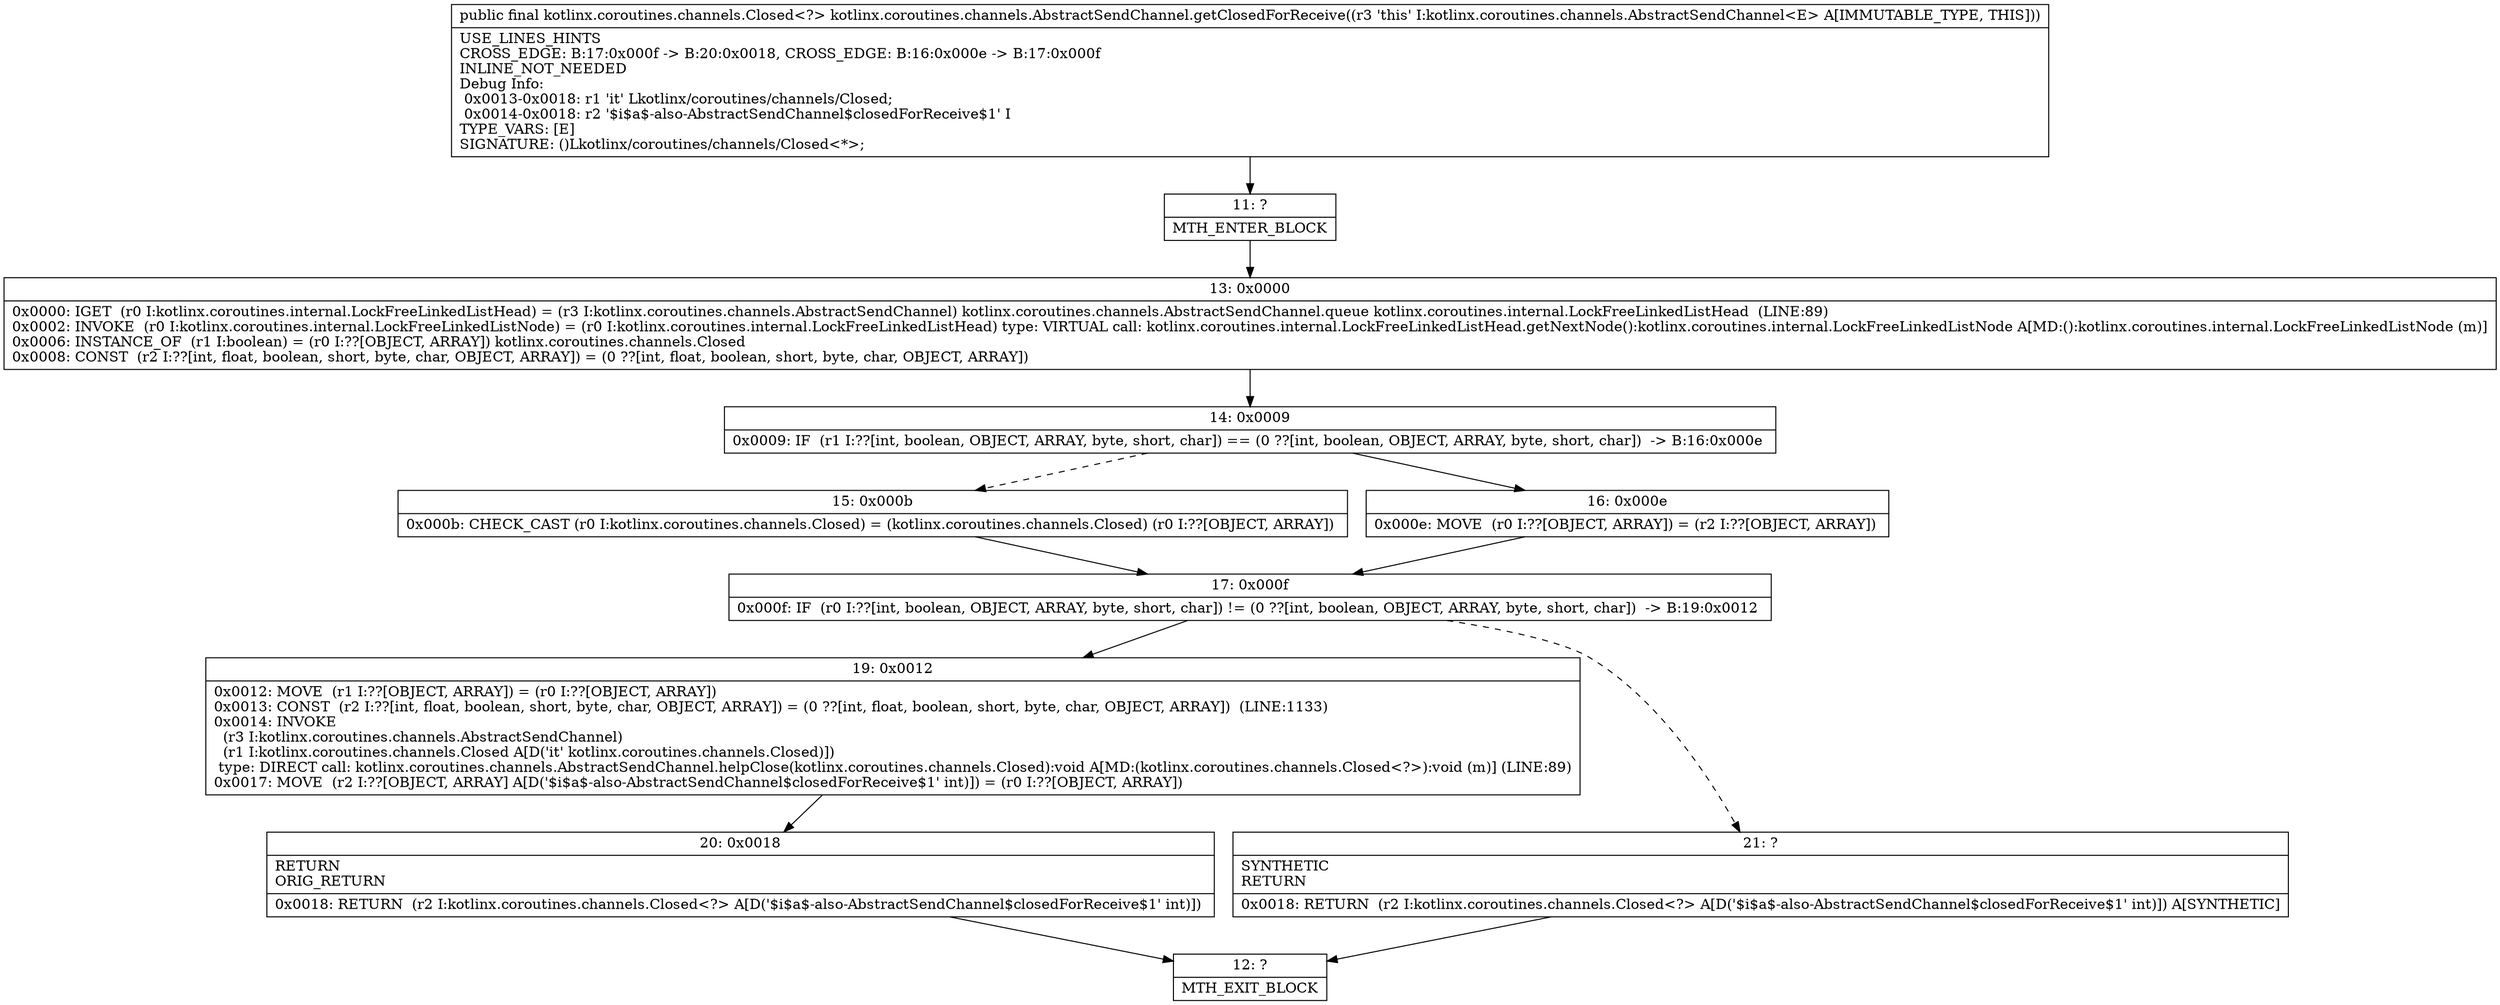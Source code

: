 digraph "CFG forkotlinx.coroutines.channels.AbstractSendChannel.getClosedForReceive()Lkotlinx\/coroutines\/channels\/Closed;" {
Node_11 [shape=record,label="{11\:\ ?|MTH_ENTER_BLOCK\l}"];
Node_13 [shape=record,label="{13\:\ 0x0000|0x0000: IGET  (r0 I:kotlinx.coroutines.internal.LockFreeLinkedListHead) = (r3 I:kotlinx.coroutines.channels.AbstractSendChannel) kotlinx.coroutines.channels.AbstractSendChannel.queue kotlinx.coroutines.internal.LockFreeLinkedListHead  (LINE:89)\l0x0002: INVOKE  (r0 I:kotlinx.coroutines.internal.LockFreeLinkedListNode) = (r0 I:kotlinx.coroutines.internal.LockFreeLinkedListHead) type: VIRTUAL call: kotlinx.coroutines.internal.LockFreeLinkedListHead.getNextNode():kotlinx.coroutines.internal.LockFreeLinkedListNode A[MD:():kotlinx.coroutines.internal.LockFreeLinkedListNode (m)]\l0x0006: INSTANCE_OF  (r1 I:boolean) = (r0 I:??[OBJECT, ARRAY]) kotlinx.coroutines.channels.Closed \l0x0008: CONST  (r2 I:??[int, float, boolean, short, byte, char, OBJECT, ARRAY]) = (0 ??[int, float, boolean, short, byte, char, OBJECT, ARRAY]) \l}"];
Node_14 [shape=record,label="{14\:\ 0x0009|0x0009: IF  (r1 I:??[int, boolean, OBJECT, ARRAY, byte, short, char]) == (0 ??[int, boolean, OBJECT, ARRAY, byte, short, char])  \-\> B:16:0x000e \l}"];
Node_15 [shape=record,label="{15\:\ 0x000b|0x000b: CHECK_CAST (r0 I:kotlinx.coroutines.channels.Closed) = (kotlinx.coroutines.channels.Closed) (r0 I:??[OBJECT, ARRAY]) \l}"];
Node_17 [shape=record,label="{17\:\ 0x000f|0x000f: IF  (r0 I:??[int, boolean, OBJECT, ARRAY, byte, short, char]) != (0 ??[int, boolean, OBJECT, ARRAY, byte, short, char])  \-\> B:19:0x0012 \l}"];
Node_19 [shape=record,label="{19\:\ 0x0012|0x0012: MOVE  (r1 I:??[OBJECT, ARRAY]) = (r0 I:??[OBJECT, ARRAY]) \l0x0013: CONST  (r2 I:??[int, float, boolean, short, byte, char, OBJECT, ARRAY]) = (0 ??[int, float, boolean, short, byte, char, OBJECT, ARRAY])  (LINE:1133)\l0x0014: INVOKE  \l  (r3 I:kotlinx.coroutines.channels.AbstractSendChannel)\l  (r1 I:kotlinx.coroutines.channels.Closed A[D('it' kotlinx.coroutines.channels.Closed)])\l type: DIRECT call: kotlinx.coroutines.channels.AbstractSendChannel.helpClose(kotlinx.coroutines.channels.Closed):void A[MD:(kotlinx.coroutines.channels.Closed\<?\>):void (m)] (LINE:89)\l0x0017: MOVE  (r2 I:??[OBJECT, ARRAY] A[D('$i$a$\-also\-AbstractSendChannel$closedForReceive$1' int)]) = (r0 I:??[OBJECT, ARRAY]) \l}"];
Node_20 [shape=record,label="{20\:\ 0x0018|RETURN\lORIG_RETURN\l|0x0018: RETURN  (r2 I:kotlinx.coroutines.channels.Closed\<?\> A[D('$i$a$\-also\-AbstractSendChannel$closedForReceive$1' int)]) \l}"];
Node_12 [shape=record,label="{12\:\ ?|MTH_EXIT_BLOCK\l}"];
Node_21 [shape=record,label="{21\:\ ?|SYNTHETIC\lRETURN\l|0x0018: RETURN  (r2 I:kotlinx.coroutines.channels.Closed\<?\> A[D('$i$a$\-also\-AbstractSendChannel$closedForReceive$1' int)]) A[SYNTHETIC]\l}"];
Node_16 [shape=record,label="{16\:\ 0x000e|0x000e: MOVE  (r0 I:??[OBJECT, ARRAY]) = (r2 I:??[OBJECT, ARRAY]) \l}"];
MethodNode[shape=record,label="{public final kotlinx.coroutines.channels.Closed\<?\> kotlinx.coroutines.channels.AbstractSendChannel.getClosedForReceive((r3 'this' I:kotlinx.coroutines.channels.AbstractSendChannel\<E\> A[IMMUTABLE_TYPE, THIS]))  | USE_LINES_HINTS\lCROSS_EDGE: B:17:0x000f \-\> B:20:0x0018, CROSS_EDGE: B:16:0x000e \-\> B:17:0x000f\lINLINE_NOT_NEEDED\lDebug Info:\l  0x0013\-0x0018: r1 'it' Lkotlinx\/coroutines\/channels\/Closed;\l  0x0014\-0x0018: r2 '$i$a$\-also\-AbstractSendChannel$closedForReceive$1' I\lTYPE_VARS: [E]\lSIGNATURE: ()Lkotlinx\/coroutines\/channels\/Closed\<*\>;\l}"];
MethodNode -> Node_11;Node_11 -> Node_13;
Node_13 -> Node_14;
Node_14 -> Node_15[style=dashed];
Node_14 -> Node_16;
Node_15 -> Node_17;
Node_17 -> Node_19;
Node_17 -> Node_21[style=dashed];
Node_19 -> Node_20;
Node_20 -> Node_12;
Node_21 -> Node_12;
Node_16 -> Node_17;
}

